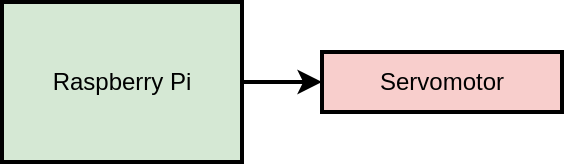 <mxfile version="12.6.4" type="device" pages="2"><diagram id="7uO2K0hmnjo5JGkpz4qG" name="skizze"><mxGraphModel dx="1167" dy="641" grid="1" gridSize="10" guides="1" tooltips="1" connect="1" arrows="1" fold="1" page="0" pageScale="1" pageWidth="1654" pageHeight="2336" math="0" shadow="0"><root><mxCell id="0"/><mxCell id="1" parent="0"/><mxCell id="cwh7tNWkZw1HoXSJ-lMV-1" value="Raspberry Pi" style="rounded=0;whiteSpace=wrap;html=1;fillColor=#d5e8d4;strokeColor=#000000;strokeWidth=2;" parent="1" vertex="1"><mxGeometry x="400" y="360" width="120" height="80" as="geometry"/></mxCell><mxCell id="cwh7tNWkZw1HoXSJ-lMV-4" value="&lt;div&gt;Servomotor&lt;/div&gt;" style="rounded=0;whiteSpace=wrap;html=1;strokeColor=#000000;strokeWidth=2;fillColor=#f8cecc;" parent="1" vertex="1"><mxGeometry x="560" y="385" width="120" height="30" as="geometry"/></mxCell><mxCell id="cwh7tNWkZw1HoXSJ-lMV-6" value="" style="endArrow=classic;html=1;strokeWidth=2;exitX=1;exitY=0.5;exitDx=0;exitDy=0;entryX=0;entryY=0.5;entryDx=0;entryDy=0;endFill=1;" parent="1" source="cwh7tNWkZw1HoXSJ-lMV-1" target="cwh7tNWkZw1HoXSJ-lMV-4" edge="1"><mxGeometry width="50" height="50" relative="1" as="geometry"><mxPoint x="530" y="400.5" as="sourcePoint"/><mxPoint x="550" y="460" as="targetPoint"/></mxGeometry></mxCell></root></mxGraphModel></diagram><diagram id="YFCvqz-v2zjf0S3nsQIn" name="schaltplan"><mxGraphModel dx="1642" dy="1121" grid="1" gridSize="10" guides="1" tooltips="1" connect="1" arrows="1" fold="1" page="0" pageScale="1" pageWidth="1654" pageHeight="2336" math="0" shadow="0"><root><mxCell id="ieltr0HhV0Aid7z-3OwZ-0"/><mxCell id="ieltr0HhV0Aid7z-3OwZ-1" parent="ieltr0HhV0Aid7z-3OwZ-0"/><mxCell id="ieltr0HhV0Aid7z-3OwZ-2" value="Raspberry Pi" style="shadow=0;dashed=0;align=center;html=1;strokeWidth=2;shape=mxgraph.electrical.logic_gates.dual_inline_ic;labelNames=,.,,GPIO 17,5V Power,Ground;fillColor=#d5e8d4;pinLabelType=cust;labelCount=6;strokeColor=#000000;" parent="ieltr0HhV0Aid7z-3OwZ-1" vertex="1"><mxGeometry x="550" y="280" width="260" height="70" as="geometry"/></mxCell><mxCell id="Agd_hRwpXSF0xjTAxMfJ-1" value="&lt;div&gt;SG90&lt;/div&gt;&lt;div&gt;Servomotor&lt;br&gt;&lt;/div&gt;" style="shadow=0;dashed=0;align=right;html=1;strokeWidth=2;shape=mxgraph.electrical.logic_gates.dual_inline_ic;labelNames=Ground,Power,PWM,,,;fillColor=#f8cecc;pinSpacing=20;labelCount=6;pinLabelType=cust;spacingLeft=0;pinStyle=line;spacingRight=15;strokeColor=#000000;" parent="ieltr0HhV0Aid7z-3OwZ-1" vertex="1"><mxGeometry x="910" y="280" width="200" height="70" as="geometry"/></mxCell><mxCell id="Agd_hRwpXSF0xjTAxMfJ-5" value="" style="endArrow=none;html=1;strokeWidth=2;entryX=0;entryY=0;entryDx=0;entryDy=10;entryPerimeter=0;exitX=1;exitY=0;exitDx=0;exitDy=10;exitPerimeter=0;jumpStyle=gap;comic=0;shadow=0;startArrow=open;startFill=0;" parent="ieltr0HhV0Aid7z-3OwZ-1" source="ieltr0HhV0Aid7z-3OwZ-2" target="Agd_hRwpXSF0xjTAxMfJ-1" edge="1"><mxGeometry width="50" height="50" relative="1" as="geometry"><mxPoint x="510" y="320" as="sourcePoint"/><mxPoint x="580" y="320" as="targetPoint"/></mxGeometry></mxCell><mxCell id="Agd_hRwpXSF0xjTAxMfJ-6" value="" style="endArrow=open;html=1;strokeWidth=2;entryX=0;entryY=0;entryDx=0;entryDy=30;entryPerimeter=0;jumpStyle=gap;comic=0;shadow=0;endFill=0;" parent="ieltr0HhV0Aid7z-3OwZ-1" target="Agd_hRwpXSF0xjTAxMfJ-1" edge="1"><mxGeometry width="50" height="50" relative="1" as="geometry"><mxPoint x="840" y="310" as="sourcePoint"/><mxPoint x="590" y="330" as="targetPoint"/></mxGeometry></mxCell><mxCell id="Agd_hRwpXSF0xjTAxMfJ-7" value="" style="endArrow=open;html=1;strokeWidth=2;entryX=0;entryY=0;entryDx=0;entryDy=50;entryPerimeter=0;jumpStyle=gap;comic=0;shadow=0;endFill=0;" parent="ieltr0HhV0Aid7z-3OwZ-1" target="Agd_hRwpXSF0xjTAxMfJ-1" edge="1"><mxGeometry width="50" height="50" relative="1" as="geometry"><mxPoint x="840" y="330" as="sourcePoint"/><mxPoint x="600" y="340" as="targetPoint"/></mxGeometry></mxCell><mxCell id="c2EDHwWoH6OMC8Sq8UoK-1" style="rounded=0;comic=0;jumpStyle=gap;orthogonalLoop=1;jettySize=auto;html=1;exitX=0;exitY=0.5;exitDx=0;exitDy=0;exitPerimeter=0;entryX=1;entryY=0;entryDx=0;entryDy=30;entryPerimeter=0;shadow=0;startArrow=none;startFill=0;endArrow=none;endFill=0;strokeWidth=2;" parent="ieltr0HhV0Aid7z-3OwZ-1" target="ieltr0HhV0Aid7z-3OwZ-2" edge="1"><mxGeometry relative="1" as="geometry"><mxPoint x="840" y="310" as="sourcePoint"/></mxGeometry></mxCell><mxCell id="c2EDHwWoH6OMC8Sq8UoK-6" style="edgeStyle=none;rounded=0;comic=0;jumpStyle=gap;orthogonalLoop=1;jettySize=auto;html=1;exitX=0;exitY=0.5;exitDx=0;exitDy=0;exitPerimeter=0;entryX=1;entryY=0;entryDx=0;entryDy=50;entryPerimeter=0;shadow=0;startArrow=none;startFill=0;endArrow=none;endFill=0;strokeWidth=2;" parent="ieltr0HhV0Aid7z-3OwZ-1" target="ieltr0HhV0Aid7z-3OwZ-2" edge="1"><mxGeometry relative="1" as="geometry"><mxPoint x="840" y="330" as="sourcePoint"/></mxGeometry></mxCell></root></mxGraphModel></diagram></mxfile>